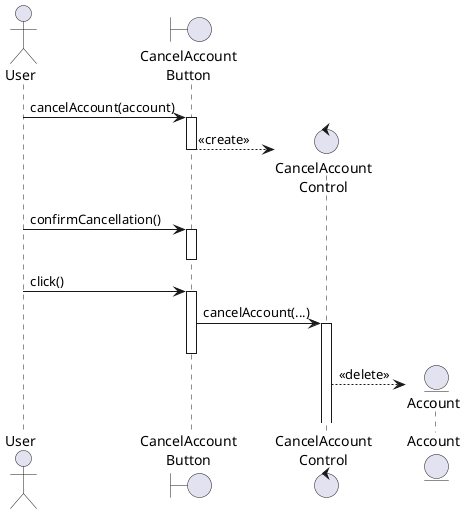@startuml
'https://plantuml.com/sequence-diagram
actor User
boundary "CancelAccount\nButton" as Button
User -> Button : cancelAccount(account)

activate Button
create control  "CancelAccount\nControl" as Control
Button --> Control : << create >>
deactivate Button



User -> Button : confirmCancellation()
activate Button
deactivate Button


User -> Button : click()
activate Button

Button -> Control : cancelAccount(...)
activate Control
deactivate Button
create entity Account
Control --> Account : << delete >>





@enduml